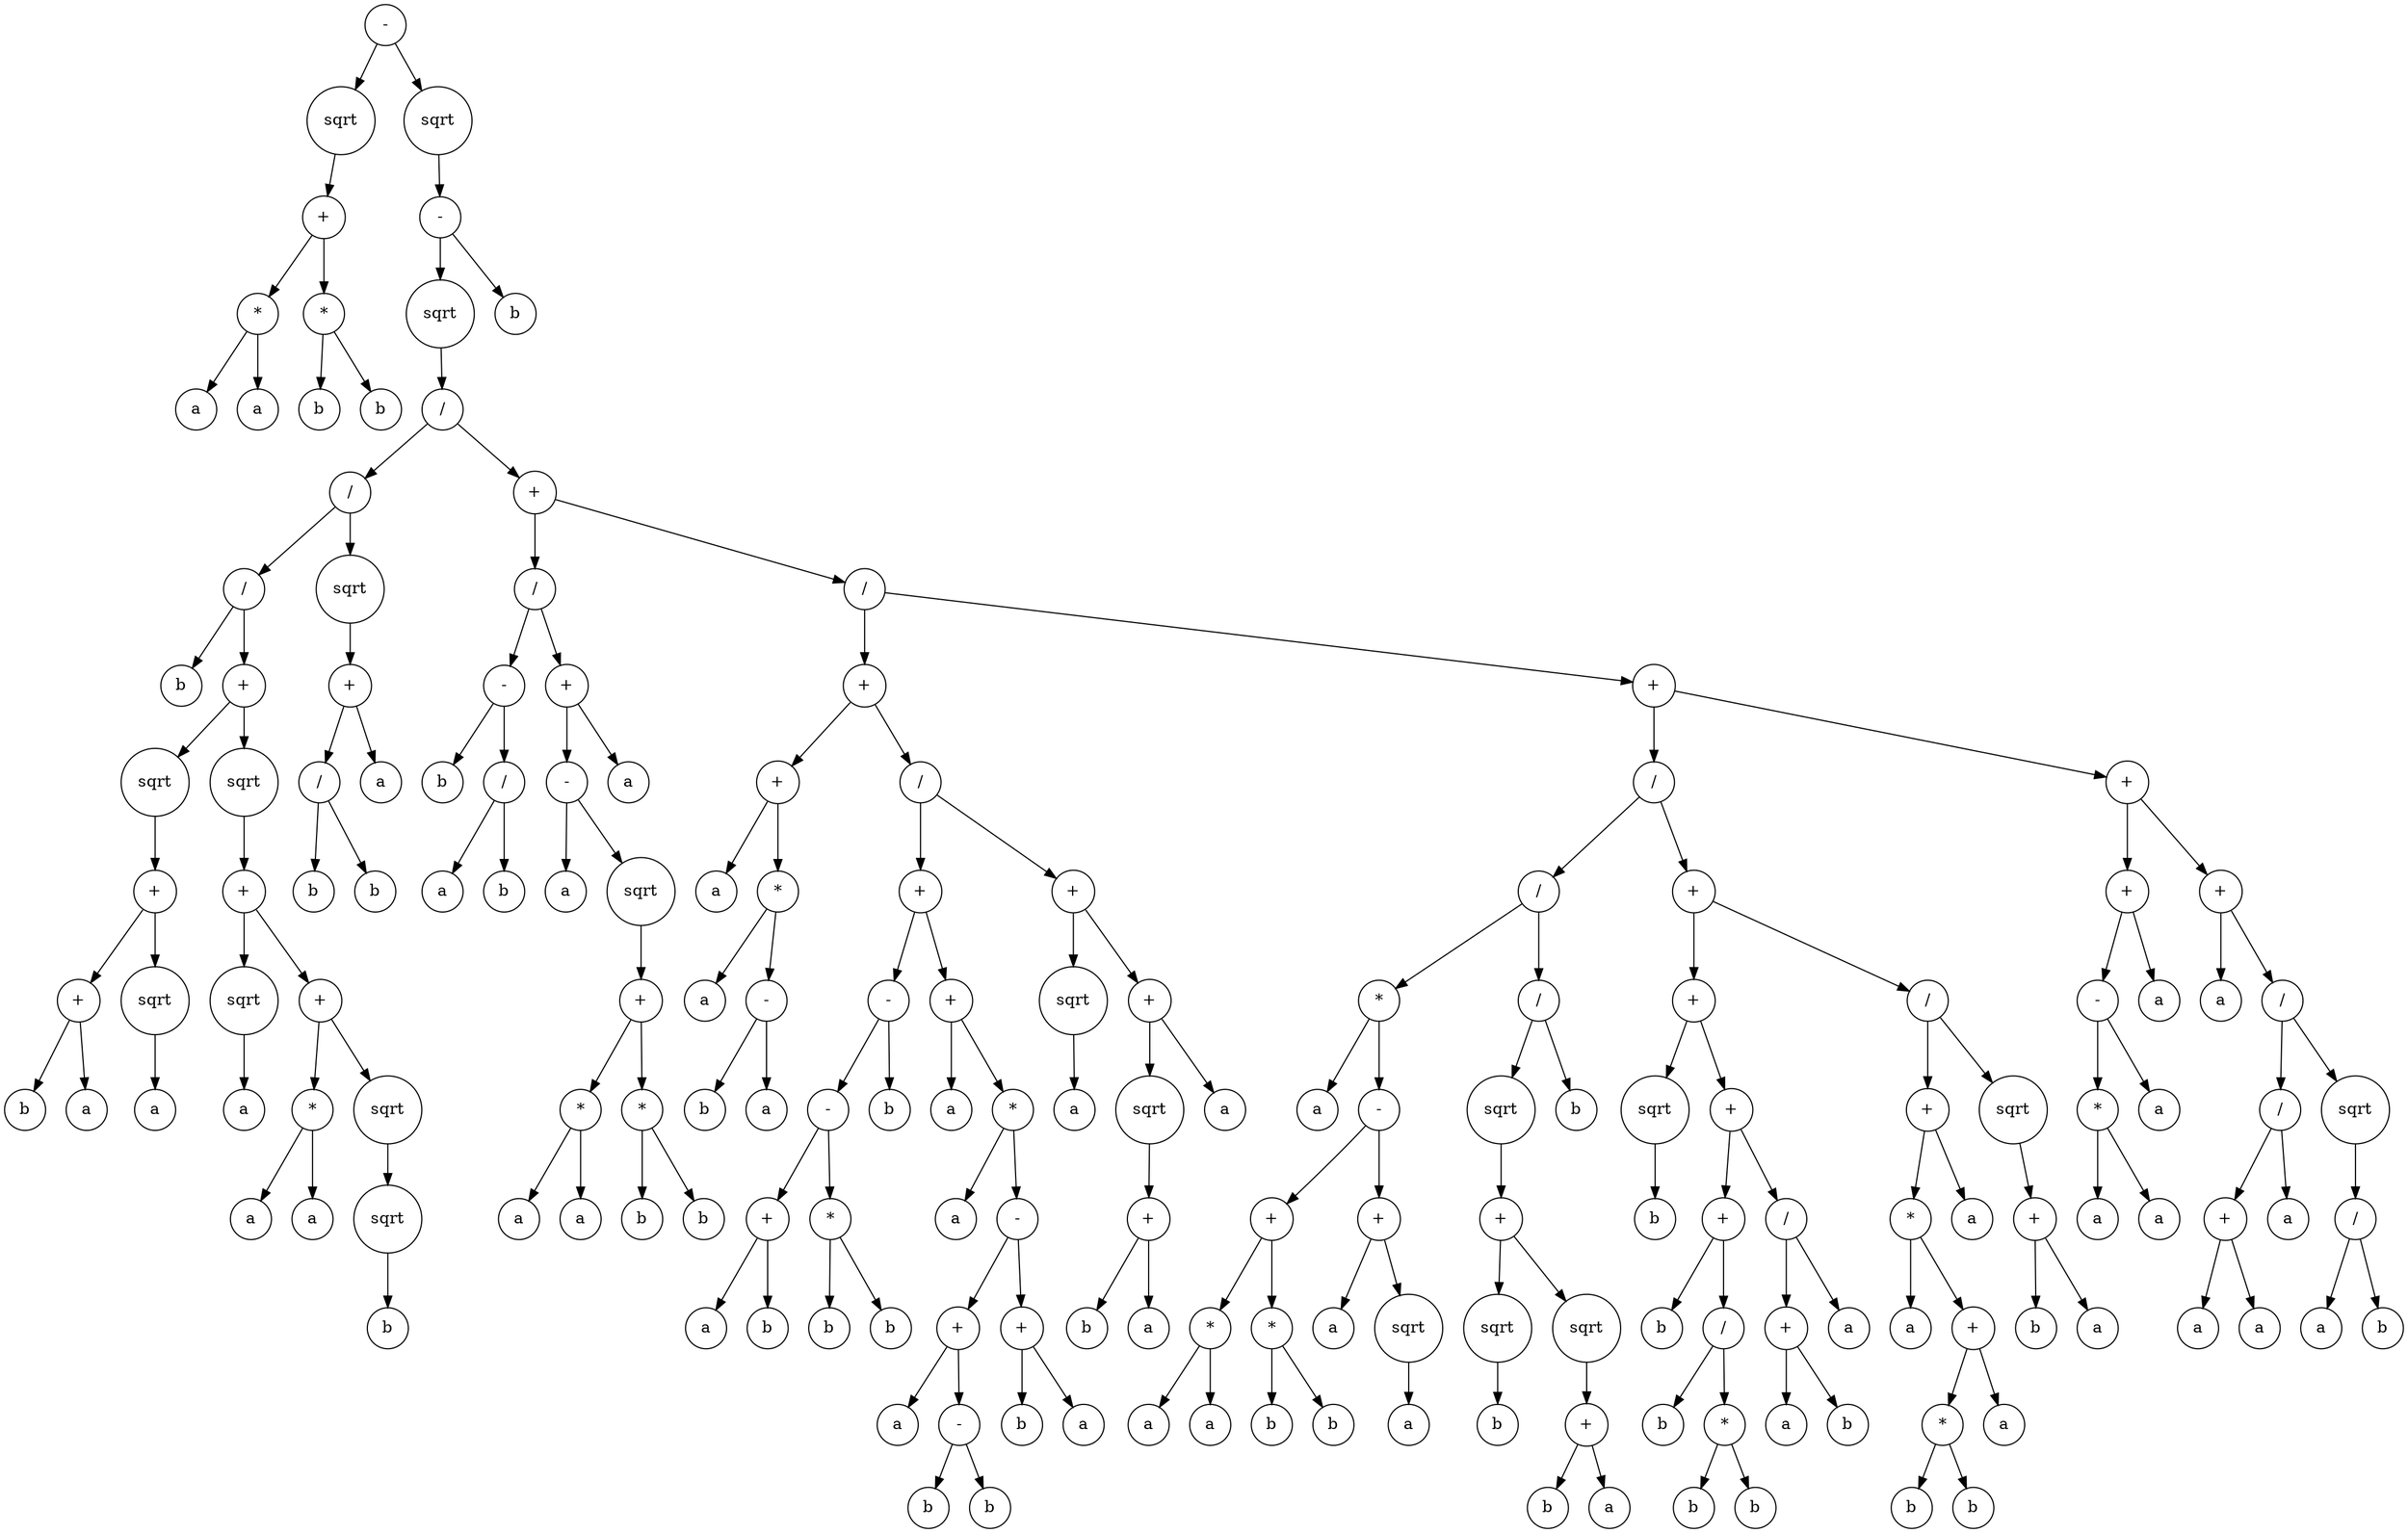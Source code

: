 digraph g {
graph [ordering=out];
node [shape=circle];
n[label = "-"];
n0[label = "sqrt"];
n00[label = "+"];
n000[label = "*"];
n0000[label = "a"];
n000 -> n0000;
n0001[label = "a"];
n000 -> n0001;
n00 -> n000;
n001[label = "*"];
n0010[label = "b"];
n001 -> n0010;
n0011[label = "b"];
n001 -> n0011;
n00 -> n001;
n0 -> n00;
n -> n0;
n1[label = "sqrt"];
n10[label = "-"];
n100[label = "sqrt"];
n1000[label = "/"];
n10000[label = "/"];
n100000[label = "/"];
n1000000[label = "b"];
n100000 -> n1000000;
n1000001[label = "+"];
n10000010[label = "sqrt"];
n100000100[label = "+"];
n1000001000[label = "+"];
n10000010000[label = "b"];
n1000001000 -> n10000010000;
n10000010001[label = "a"];
n1000001000 -> n10000010001;
n100000100 -> n1000001000;
n1000001001[label = "sqrt"];
n10000010010[label = "a"];
n1000001001 -> n10000010010;
n100000100 -> n1000001001;
n10000010 -> n100000100;
n1000001 -> n10000010;
n10000011[label = "sqrt"];
n100000110[label = "+"];
n1000001100[label = "sqrt"];
n10000011000[label = "a"];
n1000001100 -> n10000011000;
n100000110 -> n1000001100;
n1000001101[label = "+"];
n10000011010[label = "*"];
n100000110100[label = "a"];
n10000011010 -> n100000110100;
n100000110101[label = "a"];
n10000011010 -> n100000110101;
n1000001101 -> n10000011010;
n10000011011[label = "sqrt"];
n100000110110[label = "sqrt"];
n1000001101100[label = "b"];
n100000110110 -> n1000001101100;
n10000011011 -> n100000110110;
n1000001101 -> n10000011011;
n100000110 -> n1000001101;
n10000011 -> n100000110;
n1000001 -> n10000011;
n100000 -> n1000001;
n10000 -> n100000;
n100001[label = "sqrt"];
n1000010[label = "+"];
n10000100[label = "/"];
n100001000[label = "b"];
n10000100 -> n100001000;
n100001001[label = "b"];
n10000100 -> n100001001;
n1000010 -> n10000100;
n10000101[label = "a"];
n1000010 -> n10000101;
n100001 -> n1000010;
n10000 -> n100001;
n1000 -> n10000;
n10001[label = "+"];
n100010[label = "/"];
n1000100[label = "-"];
n10001000[label = "b"];
n1000100 -> n10001000;
n10001001[label = "/"];
n100010010[label = "a"];
n10001001 -> n100010010;
n100010011[label = "b"];
n10001001 -> n100010011;
n1000100 -> n10001001;
n100010 -> n1000100;
n1000101[label = "+"];
n10001010[label = "-"];
n100010100[label = "a"];
n10001010 -> n100010100;
n100010101[label = "sqrt"];
n1000101010[label = "+"];
n10001010100[label = "*"];
n100010101000[label = "a"];
n10001010100 -> n100010101000;
n100010101001[label = "a"];
n10001010100 -> n100010101001;
n1000101010 -> n10001010100;
n10001010101[label = "*"];
n100010101010[label = "b"];
n10001010101 -> n100010101010;
n100010101011[label = "b"];
n10001010101 -> n100010101011;
n1000101010 -> n10001010101;
n100010101 -> n1000101010;
n10001010 -> n100010101;
n1000101 -> n10001010;
n10001011[label = "a"];
n1000101 -> n10001011;
n100010 -> n1000101;
n10001 -> n100010;
n100011[label = "/"];
n1000110[label = "+"];
n10001100[label = "+"];
n100011000[label = "a"];
n10001100 -> n100011000;
n100011001[label = "*"];
n1000110010[label = "a"];
n100011001 -> n1000110010;
n1000110011[label = "-"];
n10001100110[label = "b"];
n1000110011 -> n10001100110;
n10001100111[label = "a"];
n1000110011 -> n10001100111;
n100011001 -> n1000110011;
n10001100 -> n100011001;
n1000110 -> n10001100;
n10001101[label = "/"];
n100011010[label = "+"];
n1000110100[label = "-"];
n10001101000[label = "-"];
n100011010000[label = "+"];
n1000110100000[label = "a"];
n100011010000 -> n1000110100000;
n1000110100001[label = "b"];
n100011010000 -> n1000110100001;
n10001101000 -> n100011010000;
n100011010001[label = "*"];
n1000110100010[label = "b"];
n100011010001 -> n1000110100010;
n1000110100011[label = "b"];
n100011010001 -> n1000110100011;
n10001101000 -> n100011010001;
n1000110100 -> n10001101000;
n10001101001[label = "b"];
n1000110100 -> n10001101001;
n100011010 -> n1000110100;
n1000110101[label = "+"];
n10001101010[label = "a"];
n1000110101 -> n10001101010;
n10001101011[label = "*"];
n100011010110[label = "a"];
n10001101011 -> n100011010110;
n100011010111[label = "-"];
n1000110101110[label = "+"];
n10001101011100[label = "a"];
n1000110101110 -> n10001101011100;
n10001101011101[label = "-"];
n100011010111010[label = "b"];
n10001101011101 -> n100011010111010;
n100011010111011[label = "b"];
n10001101011101 -> n100011010111011;
n1000110101110 -> n10001101011101;
n100011010111 -> n1000110101110;
n1000110101111[label = "+"];
n10001101011110[label = "b"];
n1000110101111 -> n10001101011110;
n10001101011111[label = "a"];
n1000110101111 -> n10001101011111;
n100011010111 -> n1000110101111;
n10001101011 -> n100011010111;
n1000110101 -> n10001101011;
n100011010 -> n1000110101;
n10001101 -> n100011010;
n100011011[label = "+"];
n1000110110[label = "sqrt"];
n10001101100[label = "a"];
n1000110110 -> n10001101100;
n100011011 -> n1000110110;
n1000110111[label = "+"];
n10001101110[label = "sqrt"];
n100011011100[label = "+"];
n1000110111000[label = "b"];
n100011011100 -> n1000110111000;
n1000110111001[label = "a"];
n100011011100 -> n1000110111001;
n10001101110 -> n100011011100;
n1000110111 -> n10001101110;
n10001101111[label = "a"];
n1000110111 -> n10001101111;
n100011011 -> n1000110111;
n10001101 -> n100011011;
n1000110 -> n10001101;
n100011 -> n1000110;
n1000111[label = "+"];
n10001110[label = "/"];
n100011100[label = "/"];
n1000111000[label = "*"];
n10001110000[label = "a"];
n1000111000 -> n10001110000;
n10001110001[label = "-"];
n100011100010[label = "+"];
n1000111000100[label = "*"];
n10001110001000[label = "a"];
n1000111000100 -> n10001110001000;
n10001110001001[label = "a"];
n1000111000100 -> n10001110001001;
n100011100010 -> n1000111000100;
n1000111000101[label = "*"];
n10001110001010[label = "b"];
n1000111000101 -> n10001110001010;
n10001110001011[label = "b"];
n1000111000101 -> n10001110001011;
n100011100010 -> n1000111000101;
n10001110001 -> n100011100010;
n100011100011[label = "+"];
n1000111000110[label = "a"];
n100011100011 -> n1000111000110;
n1000111000111[label = "sqrt"];
n10001110001110[label = "a"];
n1000111000111 -> n10001110001110;
n100011100011 -> n1000111000111;
n10001110001 -> n100011100011;
n1000111000 -> n10001110001;
n100011100 -> n1000111000;
n1000111001[label = "/"];
n10001110010[label = "sqrt"];
n100011100100[label = "+"];
n1000111001000[label = "sqrt"];
n10001110010000[label = "b"];
n1000111001000 -> n10001110010000;
n100011100100 -> n1000111001000;
n1000111001001[label = "sqrt"];
n10001110010010[label = "+"];
n100011100100100[label = "b"];
n10001110010010 -> n100011100100100;
n100011100100101[label = "a"];
n10001110010010 -> n100011100100101;
n1000111001001 -> n10001110010010;
n100011100100 -> n1000111001001;
n10001110010 -> n100011100100;
n1000111001 -> n10001110010;
n10001110011[label = "b"];
n1000111001 -> n10001110011;
n100011100 -> n1000111001;
n10001110 -> n100011100;
n100011101[label = "+"];
n1000111010[label = "+"];
n10001110100[label = "sqrt"];
n100011101000[label = "b"];
n10001110100 -> n100011101000;
n1000111010 -> n10001110100;
n10001110101[label = "+"];
n100011101010[label = "+"];
n1000111010100[label = "b"];
n100011101010 -> n1000111010100;
n1000111010101[label = "/"];
n10001110101010[label = "b"];
n1000111010101 -> n10001110101010;
n10001110101011[label = "*"];
n100011101010110[label = "b"];
n10001110101011 -> n100011101010110;
n100011101010111[label = "b"];
n10001110101011 -> n100011101010111;
n1000111010101 -> n10001110101011;
n100011101010 -> n1000111010101;
n10001110101 -> n100011101010;
n100011101011[label = "/"];
n1000111010110[label = "+"];
n10001110101100[label = "a"];
n1000111010110 -> n10001110101100;
n10001110101101[label = "b"];
n1000111010110 -> n10001110101101;
n100011101011 -> n1000111010110;
n1000111010111[label = "a"];
n100011101011 -> n1000111010111;
n10001110101 -> n100011101011;
n1000111010 -> n10001110101;
n100011101 -> n1000111010;
n1000111011[label = "/"];
n10001110110[label = "+"];
n100011101100[label = "*"];
n1000111011000[label = "a"];
n100011101100 -> n1000111011000;
n1000111011001[label = "+"];
n10001110110010[label = "*"];
n100011101100100[label = "b"];
n10001110110010 -> n100011101100100;
n100011101100101[label = "b"];
n10001110110010 -> n100011101100101;
n1000111011001 -> n10001110110010;
n10001110110011[label = "a"];
n1000111011001 -> n10001110110011;
n100011101100 -> n1000111011001;
n10001110110 -> n100011101100;
n100011101101[label = "a"];
n10001110110 -> n100011101101;
n1000111011 -> n10001110110;
n10001110111[label = "sqrt"];
n100011101110[label = "+"];
n1000111011100[label = "b"];
n100011101110 -> n1000111011100;
n1000111011101[label = "a"];
n100011101110 -> n1000111011101;
n10001110111 -> n100011101110;
n1000111011 -> n10001110111;
n100011101 -> n1000111011;
n10001110 -> n100011101;
n1000111 -> n10001110;
n10001111[label = "+"];
n100011110[label = "+"];
n1000111100[label = "-"];
n10001111000[label = "*"];
n100011110000[label = "a"];
n10001111000 -> n100011110000;
n100011110001[label = "a"];
n10001111000 -> n100011110001;
n1000111100 -> n10001111000;
n10001111001[label = "a"];
n1000111100 -> n10001111001;
n100011110 -> n1000111100;
n1000111101[label = "a"];
n100011110 -> n1000111101;
n10001111 -> n100011110;
n100011111[label = "+"];
n1000111110[label = "a"];
n100011111 -> n1000111110;
n1000111111[label = "/"];
n10001111110[label = "/"];
n100011111100[label = "+"];
n1000111111000[label = "a"];
n100011111100 -> n1000111111000;
n1000111111001[label = "a"];
n100011111100 -> n1000111111001;
n10001111110 -> n100011111100;
n100011111101[label = "a"];
n10001111110 -> n100011111101;
n1000111111 -> n10001111110;
n10001111111[label = "sqrt"];
n100011111110[label = "/"];
n1000111111100[label = "a"];
n100011111110 -> n1000111111100;
n1000111111101[label = "b"];
n100011111110 -> n1000111111101;
n10001111111 -> n100011111110;
n1000111111 -> n10001111111;
n100011111 -> n1000111111;
n10001111 -> n100011111;
n1000111 -> n10001111;
n100011 -> n1000111;
n10001 -> n100011;
n1000 -> n10001;
n100 -> n1000;
n10 -> n100;
n101[label = "b"];
n10 -> n101;
n1 -> n10;
n -> n1;
}
